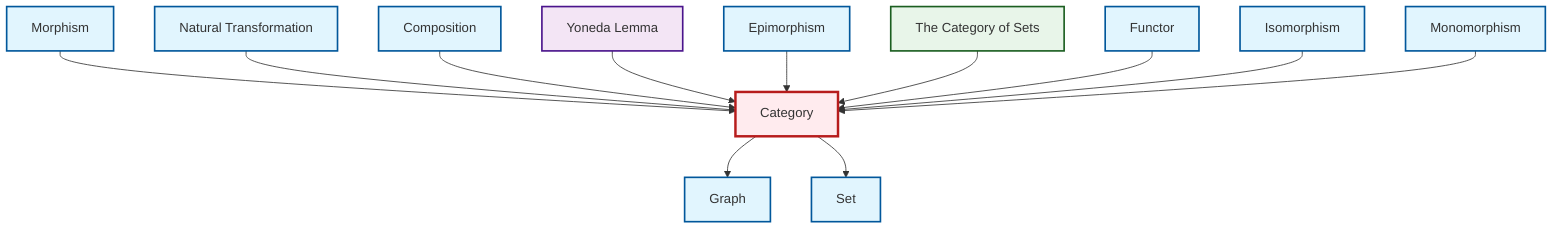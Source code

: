 graph TD
    classDef definition fill:#e1f5fe,stroke:#01579b,stroke-width:2px
    classDef theorem fill:#f3e5f5,stroke:#4a148c,stroke-width:2px
    classDef axiom fill:#fff3e0,stroke:#e65100,stroke-width:2px
    classDef example fill:#e8f5e9,stroke:#1b5e20,stroke-width:2px
    classDef current fill:#ffebee,stroke:#b71c1c,stroke-width:3px
    def-graph["Graph"]:::definition
    def-monomorphism["Monomorphism"]:::definition
    def-functor["Functor"]:::definition
    def-natural-transformation["Natural Transformation"]:::definition
    def-morphism["Morphism"]:::definition
    def-category["Category"]:::definition
    def-isomorphism["Isomorphism"]:::definition
    def-set["Set"]:::definition
    ex-set-category["The Category of Sets"]:::example
    thm-yoneda["Yoneda Lemma"]:::theorem
    def-composition["Composition"]:::definition
    def-epimorphism["Epimorphism"]:::definition
    def-morphism --> def-category
    def-natural-transformation --> def-category
    def-category --> def-graph
    def-composition --> def-category
    thm-yoneda --> def-category
    def-category --> def-set
    def-epimorphism --> def-category
    ex-set-category --> def-category
    def-functor --> def-category
    def-isomorphism --> def-category
    def-monomorphism --> def-category
    class def-category current